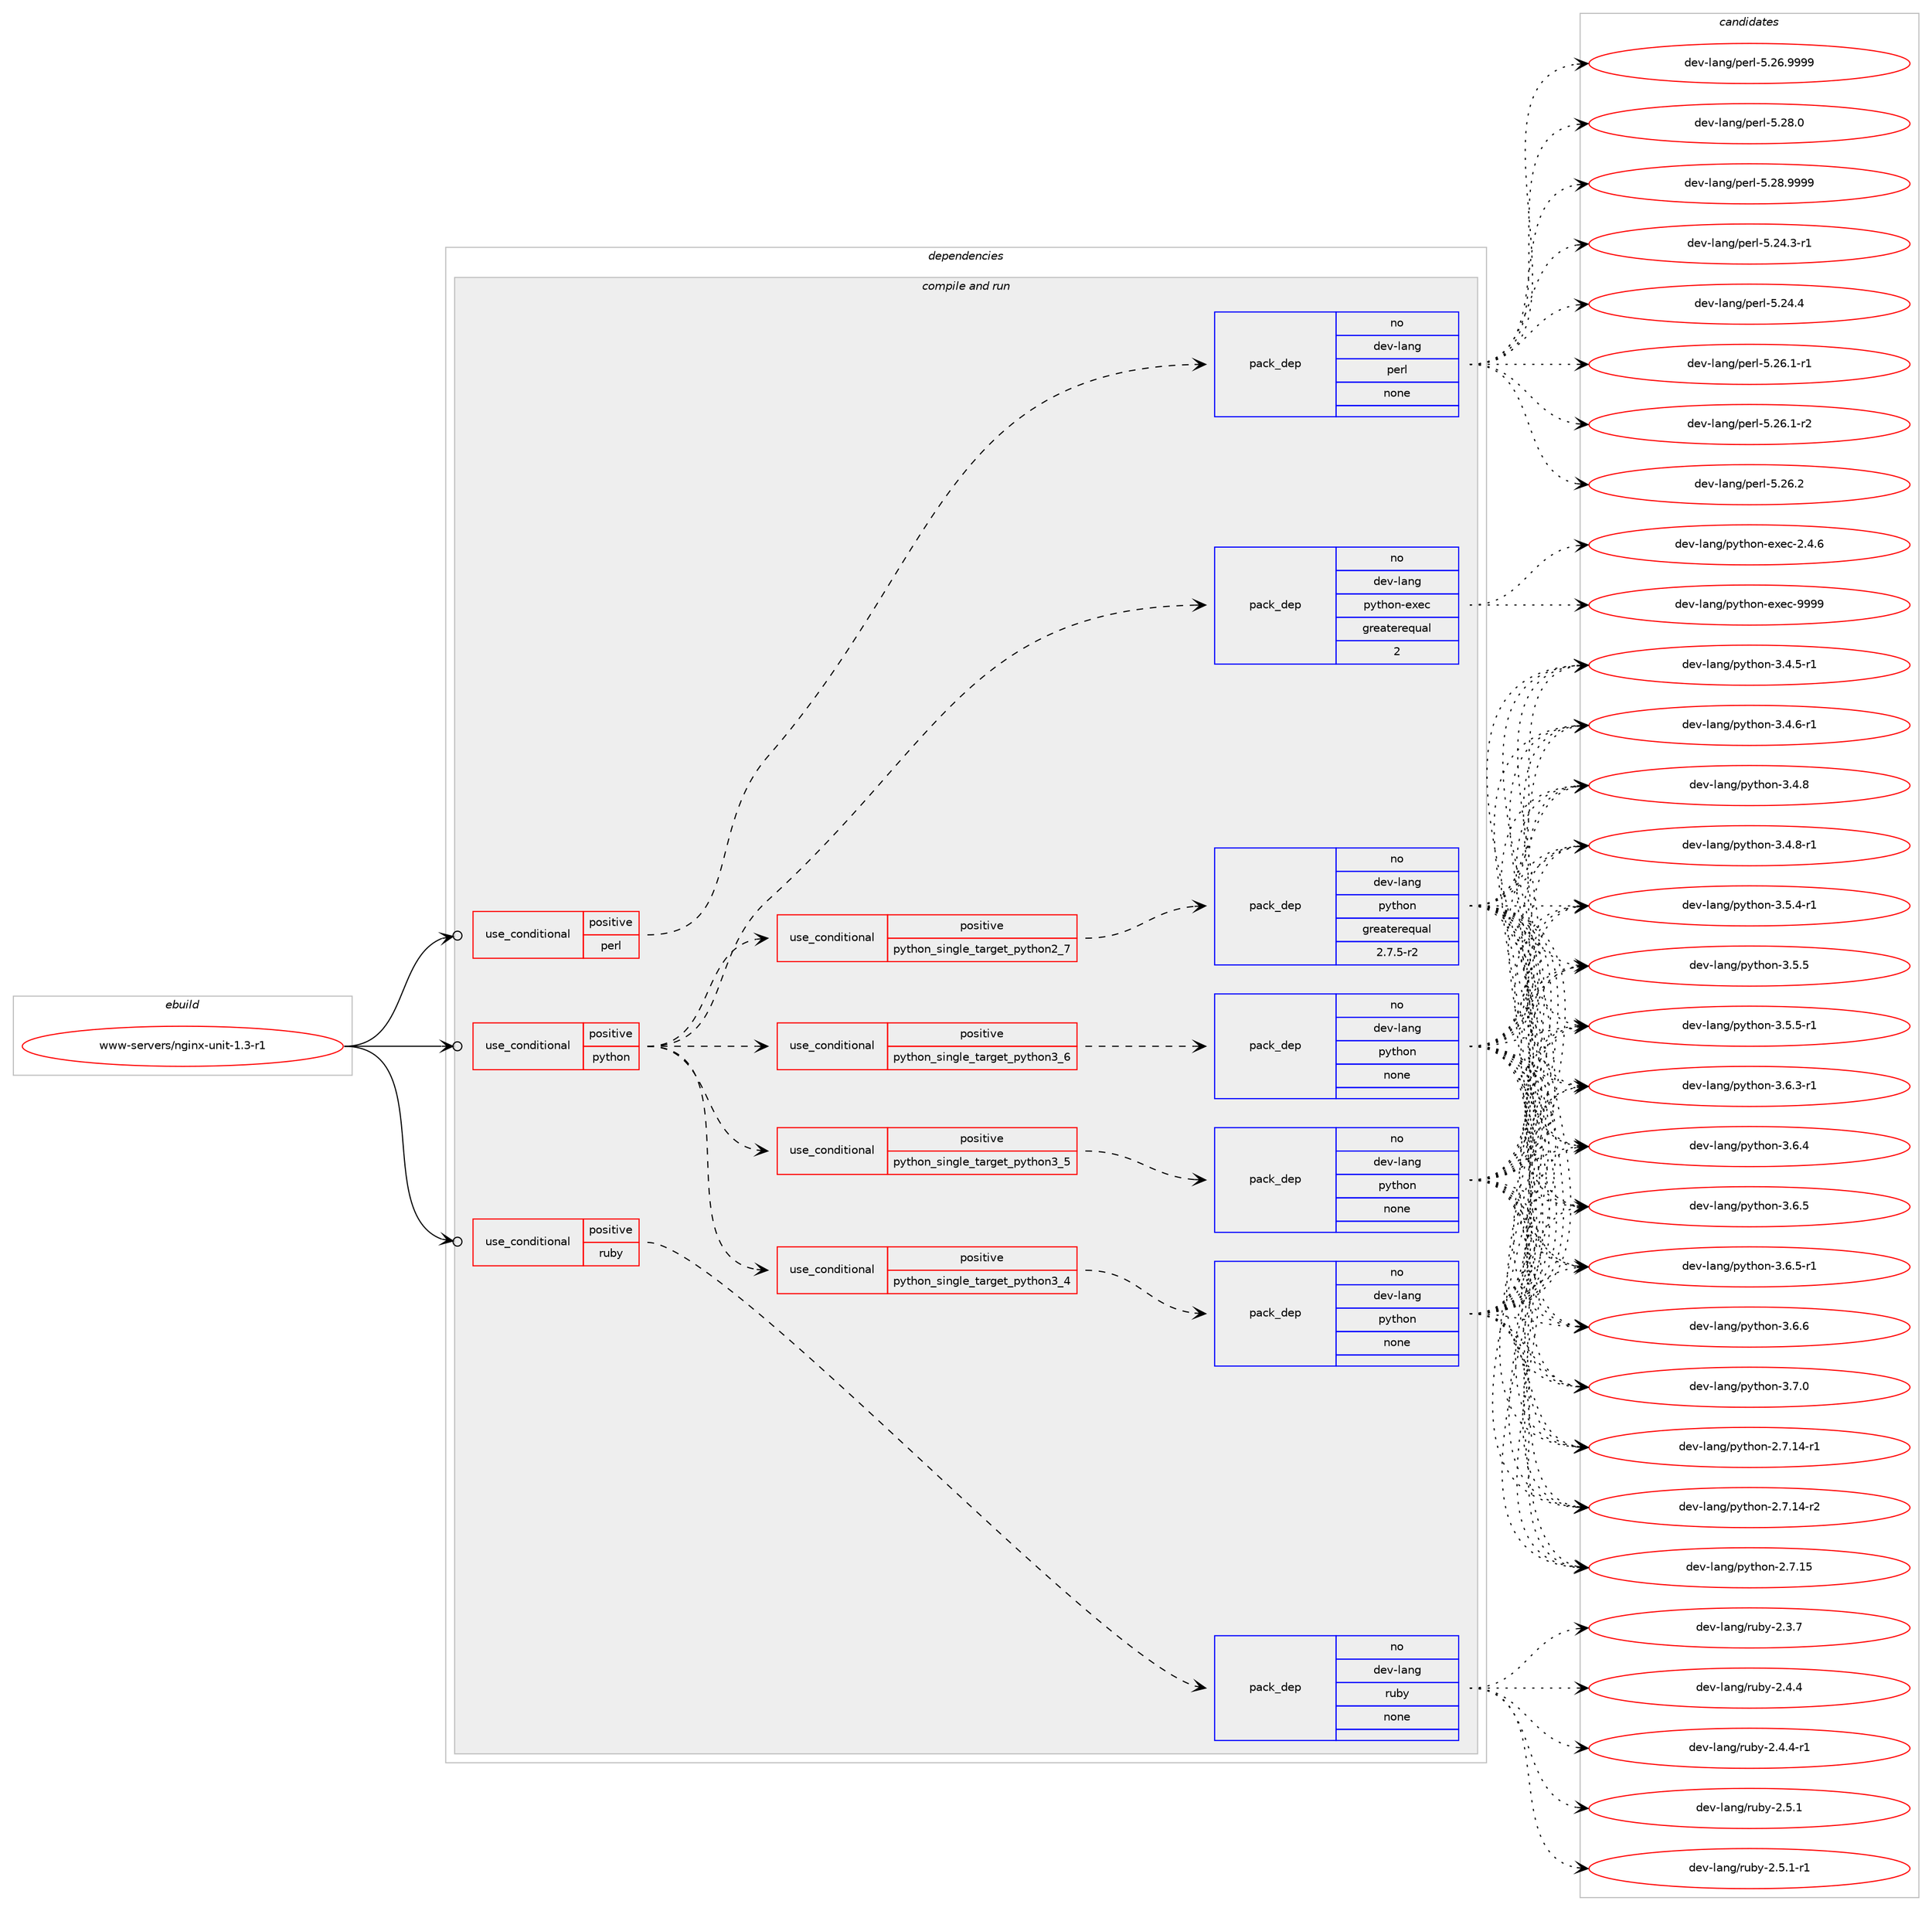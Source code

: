 digraph prolog {

# *************
# Graph options
# *************

newrank=true;
concentrate=true;
compound=true;
graph [rankdir=LR,fontname=Helvetica,fontsize=10,ranksep=1.5];#, ranksep=2.5, nodesep=0.2];
edge  [arrowhead=vee];
node  [fontname=Helvetica,fontsize=10];

# **********
# The ebuild
# **********

subgraph cluster_leftcol {
color=gray;
rank=same;
label=<<i>ebuild</i>>;
id [label="www-servers/nginx-unit-1.3-r1", color=red, width=4, href="../www-servers/nginx-unit-1.3-r1.svg"];
}

# ****************
# The dependencies
# ****************

subgraph cluster_midcol {
color=gray;
label=<<i>dependencies</i>>;
subgraph cluster_compile {
fillcolor="#eeeeee";
style=filled;
label=<<i>compile</i>>;
}
subgraph cluster_compileandrun {
fillcolor="#eeeeee";
style=filled;
label=<<i>compile and run</i>>;
subgraph cond2523 {
dependency11587 [label=<<TABLE BORDER="0" CELLBORDER="1" CELLSPACING="0" CELLPADDING="4"><TR><TD ROWSPAN="3" CELLPADDING="10">use_conditional</TD></TR><TR><TD>positive</TD></TR><TR><TD>perl</TD></TR></TABLE>>, shape=none, color=red];
subgraph pack8821 {
dependency11588 [label=<<TABLE BORDER="0" CELLBORDER="1" CELLSPACING="0" CELLPADDING="4" WIDTH="220"><TR><TD ROWSPAN="6" CELLPADDING="30">pack_dep</TD></TR><TR><TD WIDTH="110">no</TD></TR><TR><TD>dev-lang</TD></TR><TR><TD>perl</TD></TR><TR><TD>none</TD></TR><TR><TD></TD></TR></TABLE>>, shape=none, color=blue];
}
dependency11587:e -> dependency11588:w [weight=20,style="dashed",arrowhead="vee"];
}
id:e -> dependency11587:w [weight=20,style="solid",arrowhead="odotvee"];
subgraph cond2524 {
dependency11589 [label=<<TABLE BORDER="0" CELLBORDER="1" CELLSPACING="0" CELLPADDING="4"><TR><TD ROWSPAN="3" CELLPADDING="10">use_conditional</TD></TR><TR><TD>positive</TD></TR><TR><TD>python</TD></TR></TABLE>>, shape=none, color=red];
subgraph cond2525 {
dependency11590 [label=<<TABLE BORDER="0" CELLBORDER="1" CELLSPACING="0" CELLPADDING="4"><TR><TD ROWSPAN="3" CELLPADDING="10">use_conditional</TD></TR><TR><TD>positive</TD></TR><TR><TD>python_single_target_python2_7</TD></TR></TABLE>>, shape=none, color=red];
subgraph pack8822 {
dependency11591 [label=<<TABLE BORDER="0" CELLBORDER="1" CELLSPACING="0" CELLPADDING="4" WIDTH="220"><TR><TD ROWSPAN="6" CELLPADDING="30">pack_dep</TD></TR><TR><TD WIDTH="110">no</TD></TR><TR><TD>dev-lang</TD></TR><TR><TD>python</TD></TR><TR><TD>greaterequal</TD></TR><TR><TD>2.7.5-r2</TD></TR></TABLE>>, shape=none, color=blue];
}
dependency11590:e -> dependency11591:w [weight=20,style="dashed",arrowhead="vee"];
}
dependency11589:e -> dependency11590:w [weight=20,style="dashed",arrowhead="vee"];
subgraph cond2526 {
dependency11592 [label=<<TABLE BORDER="0" CELLBORDER="1" CELLSPACING="0" CELLPADDING="4"><TR><TD ROWSPAN="3" CELLPADDING="10">use_conditional</TD></TR><TR><TD>positive</TD></TR><TR><TD>python_single_target_python3_4</TD></TR></TABLE>>, shape=none, color=red];
subgraph pack8823 {
dependency11593 [label=<<TABLE BORDER="0" CELLBORDER="1" CELLSPACING="0" CELLPADDING="4" WIDTH="220"><TR><TD ROWSPAN="6" CELLPADDING="30">pack_dep</TD></TR><TR><TD WIDTH="110">no</TD></TR><TR><TD>dev-lang</TD></TR><TR><TD>python</TD></TR><TR><TD>none</TD></TR><TR><TD></TD></TR></TABLE>>, shape=none, color=blue];
}
dependency11592:e -> dependency11593:w [weight=20,style="dashed",arrowhead="vee"];
}
dependency11589:e -> dependency11592:w [weight=20,style="dashed",arrowhead="vee"];
subgraph cond2527 {
dependency11594 [label=<<TABLE BORDER="0" CELLBORDER="1" CELLSPACING="0" CELLPADDING="4"><TR><TD ROWSPAN="3" CELLPADDING="10">use_conditional</TD></TR><TR><TD>positive</TD></TR><TR><TD>python_single_target_python3_5</TD></TR></TABLE>>, shape=none, color=red];
subgraph pack8824 {
dependency11595 [label=<<TABLE BORDER="0" CELLBORDER="1" CELLSPACING="0" CELLPADDING="4" WIDTH="220"><TR><TD ROWSPAN="6" CELLPADDING="30">pack_dep</TD></TR><TR><TD WIDTH="110">no</TD></TR><TR><TD>dev-lang</TD></TR><TR><TD>python</TD></TR><TR><TD>none</TD></TR><TR><TD></TD></TR></TABLE>>, shape=none, color=blue];
}
dependency11594:e -> dependency11595:w [weight=20,style="dashed",arrowhead="vee"];
}
dependency11589:e -> dependency11594:w [weight=20,style="dashed",arrowhead="vee"];
subgraph cond2528 {
dependency11596 [label=<<TABLE BORDER="0" CELLBORDER="1" CELLSPACING="0" CELLPADDING="4"><TR><TD ROWSPAN="3" CELLPADDING="10">use_conditional</TD></TR><TR><TD>positive</TD></TR><TR><TD>python_single_target_python3_6</TD></TR></TABLE>>, shape=none, color=red];
subgraph pack8825 {
dependency11597 [label=<<TABLE BORDER="0" CELLBORDER="1" CELLSPACING="0" CELLPADDING="4" WIDTH="220"><TR><TD ROWSPAN="6" CELLPADDING="30">pack_dep</TD></TR><TR><TD WIDTH="110">no</TD></TR><TR><TD>dev-lang</TD></TR><TR><TD>python</TD></TR><TR><TD>none</TD></TR><TR><TD></TD></TR></TABLE>>, shape=none, color=blue];
}
dependency11596:e -> dependency11597:w [weight=20,style="dashed",arrowhead="vee"];
}
dependency11589:e -> dependency11596:w [weight=20,style="dashed",arrowhead="vee"];
subgraph pack8826 {
dependency11598 [label=<<TABLE BORDER="0" CELLBORDER="1" CELLSPACING="0" CELLPADDING="4" WIDTH="220"><TR><TD ROWSPAN="6" CELLPADDING="30">pack_dep</TD></TR><TR><TD WIDTH="110">no</TD></TR><TR><TD>dev-lang</TD></TR><TR><TD>python-exec</TD></TR><TR><TD>greaterequal</TD></TR><TR><TD>2</TD></TR></TABLE>>, shape=none, color=blue];
}
dependency11589:e -> dependency11598:w [weight=20,style="dashed",arrowhead="vee"];
}
id:e -> dependency11589:w [weight=20,style="solid",arrowhead="odotvee"];
subgraph cond2529 {
dependency11599 [label=<<TABLE BORDER="0" CELLBORDER="1" CELLSPACING="0" CELLPADDING="4"><TR><TD ROWSPAN="3" CELLPADDING="10">use_conditional</TD></TR><TR><TD>positive</TD></TR><TR><TD>ruby</TD></TR></TABLE>>, shape=none, color=red];
subgraph pack8827 {
dependency11600 [label=<<TABLE BORDER="0" CELLBORDER="1" CELLSPACING="0" CELLPADDING="4" WIDTH="220"><TR><TD ROWSPAN="6" CELLPADDING="30">pack_dep</TD></TR><TR><TD WIDTH="110">no</TD></TR><TR><TD>dev-lang</TD></TR><TR><TD>ruby</TD></TR><TR><TD>none</TD></TR><TR><TD></TD></TR></TABLE>>, shape=none, color=blue];
}
dependency11599:e -> dependency11600:w [weight=20,style="dashed",arrowhead="vee"];
}
id:e -> dependency11599:w [weight=20,style="solid",arrowhead="odotvee"];
}
subgraph cluster_run {
fillcolor="#eeeeee";
style=filled;
label=<<i>run</i>>;
}
}

# **************
# The candidates
# **************

subgraph cluster_choices {
rank=same;
color=gray;
label=<<i>candidates</i>>;

subgraph choice8821 {
color=black;
nodesep=1;
choice100101118451089711010347112101114108455346505246514511449 [label="dev-lang/perl-5.24.3-r1", color=red, width=4,href="../dev-lang/perl-5.24.3-r1.svg"];
choice10010111845108971101034711210111410845534650524652 [label="dev-lang/perl-5.24.4", color=red, width=4,href="../dev-lang/perl-5.24.4.svg"];
choice100101118451089711010347112101114108455346505446494511449 [label="dev-lang/perl-5.26.1-r1", color=red, width=4,href="../dev-lang/perl-5.26.1-r1.svg"];
choice100101118451089711010347112101114108455346505446494511450 [label="dev-lang/perl-5.26.1-r2", color=red, width=4,href="../dev-lang/perl-5.26.1-r2.svg"];
choice10010111845108971101034711210111410845534650544650 [label="dev-lang/perl-5.26.2", color=red, width=4,href="../dev-lang/perl-5.26.2.svg"];
choice10010111845108971101034711210111410845534650544657575757 [label="dev-lang/perl-5.26.9999", color=red, width=4,href="../dev-lang/perl-5.26.9999.svg"];
choice10010111845108971101034711210111410845534650564648 [label="dev-lang/perl-5.28.0", color=red, width=4,href="../dev-lang/perl-5.28.0.svg"];
choice10010111845108971101034711210111410845534650564657575757 [label="dev-lang/perl-5.28.9999", color=red, width=4,href="../dev-lang/perl-5.28.9999.svg"];
dependency11588:e -> choice100101118451089711010347112101114108455346505246514511449:w [style=dotted,weight="100"];
dependency11588:e -> choice10010111845108971101034711210111410845534650524652:w [style=dotted,weight="100"];
dependency11588:e -> choice100101118451089711010347112101114108455346505446494511449:w [style=dotted,weight="100"];
dependency11588:e -> choice100101118451089711010347112101114108455346505446494511450:w [style=dotted,weight="100"];
dependency11588:e -> choice10010111845108971101034711210111410845534650544650:w [style=dotted,weight="100"];
dependency11588:e -> choice10010111845108971101034711210111410845534650544657575757:w [style=dotted,weight="100"];
dependency11588:e -> choice10010111845108971101034711210111410845534650564648:w [style=dotted,weight="100"];
dependency11588:e -> choice10010111845108971101034711210111410845534650564657575757:w [style=dotted,weight="100"];
}
subgraph choice8822 {
color=black;
nodesep=1;
choice100101118451089711010347112121116104111110455046554649524511449 [label="dev-lang/python-2.7.14-r1", color=red, width=4,href="../dev-lang/python-2.7.14-r1.svg"];
choice100101118451089711010347112121116104111110455046554649524511450 [label="dev-lang/python-2.7.14-r2", color=red, width=4,href="../dev-lang/python-2.7.14-r2.svg"];
choice10010111845108971101034711212111610411111045504655464953 [label="dev-lang/python-2.7.15", color=red, width=4,href="../dev-lang/python-2.7.15.svg"];
choice1001011184510897110103471121211161041111104551465246534511449 [label="dev-lang/python-3.4.5-r1", color=red, width=4,href="../dev-lang/python-3.4.5-r1.svg"];
choice1001011184510897110103471121211161041111104551465246544511449 [label="dev-lang/python-3.4.6-r1", color=red, width=4,href="../dev-lang/python-3.4.6-r1.svg"];
choice100101118451089711010347112121116104111110455146524656 [label="dev-lang/python-3.4.8", color=red, width=4,href="../dev-lang/python-3.4.8.svg"];
choice1001011184510897110103471121211161041111104551465246564511449 [label="dev-lang/python-3.4.8-r1", color=red, width=4,href="../dev-lang/python-3.4.8-r1.svg"];
choice1001011184510897110103471121211161041111104551465346524511449 [label="dev-lang/python-3.5.4-r1", color=red, width=4,href="../dev-lang/python-3.5.4-r1.svg"];
choice100101118451089711010347112121116104111110455146534653 [label="dev-lang/python-3.5.5", color=red, width=4,href="../dev-lang/python-3.5.5.svg"];
choice1001011184510897110103471121211161041111104551465346534511449 [label="dev-lang/python-3.5.5-r1", color=red, width=4,href="../dev-lang/python-3.5.5-r1.svg"];
choice1001011184510897110103471121211161041111104551465446514511449 [label="dev-lang/python-3.6.3-r1", color=red, width=4,href="../dev-lang/python-3.6.3-r1.svg"];
choice100101118451089711010347112121116104111110455146544652 [label="dev-lang/python-3.6.4", color=red, width=4,href="../dev-lang/python-3.6.4.svg"];
choice100101118451089711010347112121116104111110455146544653 [label="dev-lang/python-3.6.5", color=red, width=4,href="../dev-lang/python-3.6.5.svg"];
choice1001011184510897110103471121211161041111104551465446534511449 [label="dev-lang/python-3.6.5-r1", color=red, width=4,href="../dev-lang/python-3.6.5-r1.svg"];
choice100101118451089711010347112121116104111110455146544654 [label="dev-lang/python-3.6.6", color=red, width=4,href="../dev-lang/python-3.6.6.svg"];
choice100101118451089711010347112121116104111110455146554648 [label="dev-lang/python-3.7.0", color=red, width=4,href="../dev-lang/python-3.7.0.svg"];
dependency11591:e -> choice100101118451089711010347112121116104111110455046554649524511449:w [style=dotted,weight="100"];
dependency11591:e -> choice100101118451089711010347112121116104111110455046554649524511450:w [style=dotted,weight="100"];
dependency11591:e -> choice10010111845108971101034711212111610411111045504655464953:w [style=dotted,weight="100"];
dependency11591:e -> choice1001011184510897110103471121211161041111104551465246534511449:w [style=dotted,weight="100"];
dependency11591:e -> choice1001011184510897110103471121211161041111104551465246544511449:w [style=dotted,weight="100"];
dependency11591:e -> choice100101118451089711010347112121116104111110455146524656:w [style=dotted,weight="100"];
dependency11591:e -> choice1001011184510897110103471121211161041111104551465246564511449:w [style=dotted,weight="100"];
dependency11591:e -> choice1001011184510897110103471121211161041111104551465346524511449:w [style=dotted,weight="100"];
dependency11591:e -> choice100101118451089711010347112121116104111110455146534653:w [style=dotted,weight="100"];
dependency11591:e -> choice1001011184510897110103471121211161041111104551465346534511449:w [style=dotted,weight="100"];
dependency11591:e -> choice1001011184510897110103471121211161041111104551465446514511449:w [style=dotted,weight="100"];
dependency11591:e -> choice100101118451089711010347112121116104111110455146544652:w [style=dotted,weight="100"];
dependency11591:e -> choice100101118451089711010347112121116104111110455146544653:w [style=dotted,weight="100"];
dependency11591:e -> choice1001011184510897110103471121211161041111104551465446534511449:w [style=dotted,weight="100"];
dependency11591:e -> choice100101118451089711010347112121116104111110455146544654:w [style=dotted,weight="100"];
dependency11591:e -> choice100101118451089711010347112121116104111110455146554648:w [style=dotted,weight="100"];
}
subgraph choice8823 {
color=black;
nodesep=1;
choice100101118451089711010347112121116104111110455046554649524511449 [label="dev-lang/python-2.7.14-r1", color=red, width=4,href="../dev-lang/python-2.7.14-r1.svg"];
choice100101118451089711010347112121116104111110455046554649524511450 [label="dev-lang/python-2.7.14-r2", color=red, width=4,href="../dev-lang/python-2.7.14-r2.svg"];
choice10010111845108971101034711212111610411111045504655464953 [label="dev-lang/python-2.7.15", color=red, width=4,href="../dev-lang/python-2.7.15.svg"];
choice1001011184510897110103471121211161041111104551465246534511449 [label="dev-lang/python-3.4.5-r1", color=red, width=4,href="../dev-lang/python-3.4.5-r1.svg"];
choice1001011184510897110103471121211161041111104551465246544511449 [label="dev-lang/python-3.4.6-r1", color=red, width=4,href="../dev-lang/python-3.4.6-r1.svg"];
choice100101118451089711010347112121116104111110455146524656 [label="dev-lang/python-3.4.8", color=red, width=4,href="../dev-lang/python-3.4.8.svg"];
choice1001011184510897110103471121211161041111104551465246564511449 [label="dev-lang/python-3.4.8-r1", color=red, width=4,href="../dev-lang/python-3.4.8-r1.svg"];
choice1001011184510897110103471121211161041111104551465346524511449 [label="dev-lang/python-3.5.4-r1", color=red, width=4,href="../dev-lang/python-3.5.4-r1.svg"];
choice100101118451089711010347112121116104111110455146534653 [label="dev-lang/python-3.5.5", color=red, width=4,href="../dev-lang/python-3.5.5.svg"];
choice1001011184510897110103471121211161041111104551465346534511449 [label="dev-lang/python-3.5.5-r1", color=red, width=4,href="../dev-lang/python-3.5.5-r1.svg"];
choice1001011184510897110103471121211161041111104551465446514511449 [label="dev-lang/python-3.6.3-r1", color=red, width=4,href="../dev-lang/python-3.6.3-r1.svg"];
choice100101118451089711010347112121116104111110455146544652 [label="dev-lang/python-3.6.4", color=red, width=4,href="../dev-lang/python-3.6.4.svg"];
choice100101118451089711010347112121116104111110455146544653 [label="dev-lang/python-3.6.5", color=red, width=4,href="../dev-lang/python-3.6.5.svg"];
choice1001011184510897110103471121211161041111104551465446534511449 [label="dev-lang/python-3.6.5-r1", color=red, width=4,href="../dev-lang/python-3.6.5-r1.svg"];
choice100101118451089711010347112121116104111110455146544654 [label="dev-lang/python-3.6.6", color=red, width=4,href="../dev-lang/python-3.6.6.svg"];
choice100101118451089711010347112121116104111110455146554648 [label="dev-lang/python-3.7.0", color=red, width=4,href="../dev-lang/python-3.7.0.svg"];
dependency11593:e -> choice100101118451089711010347112121116104111110455046554649524511449:w [style=dotted,weight="100"];
dependency11593:e -> choice100101118451089711010347112121116104111110455046554649524511450:w [style=dotted,weight="100"];
dependency11593:e -> choice10010111845108971101034711212111610411111045504655464953:w [style=dotted,weight="100"];
dependency11593:e -> choice1001011184510897110103471121211161041111104551465246534511449:w [style=dotted,weight="100"];
dependency11593:e -> choice1001011184510897110103471121211161041111104551465246544511449:w [style=dotted,weight="100"];
dependency11593:e -> choice100101118451089711010347112121116104111110455146524656:w [style=dotted,weight="100"];
dependency11593:e -> choice1001011184510897110103471121211161041111104551465246564511449:w [style=dotted,weight="100"];
dependency11593:e -> choice1001011184510897110103471121211161041111104551465346524511449:w [style=dotted,weight="100"];
dependency11593:e -> choice100101118451089711010347112121116104111110455146534653:w [style=dotted,weight="100"];
dependency11593:e -> choice1001011184510897110103471121211161041111104551465346534511449:w [style=dotted,weight="100"];
dependency11593:e -> choice1001011184510897110103471121211161041111104551465446514511449:w [style=dotted,weight="100"];
dependency11593:e -> choice100101118451089711010347112121116104111110455146544652:w [style=dotted,weight="100"];
dependency11593:e -> choice100101118451089711010347112121116104111110455146544653:w [style=dotted,weight="100"];
dependency11593:e -> choice1001011184510897110103471121211161041111104551465446534511449:w [style=dotted,weight="100"];
dependency11593:e -> choice100101118451089711010347112121116104111110455146544654:w [style=dotted,weight="100"];
dependency11593:e -> choice100101118451089711010347112121116104111110455146554648:w [style=dotted,weight="100"];
}
subgraph choice8824 {
color=black;
nodesep=1;
choice100101118451089711010347112121116104111110455046554649524511449 [label="dev-lang/python-2.7.14-r1", color=red, width=4,href="../dev-lang/python-2.7.14-r1.svg"];
choice100101118451089711010347112121116104111110455046554649524511450 [label="dev-lang/python-2.7.14-r2", color=red, width=4,href="../dev-lang/python-2.7.14-r2.svg"];
choice10010111845108971101034711212111610411111045504655464953 [label="dev-lang/python-2.7.15", color=red, width=4,href="../dev-lang/python-2.7.15.svg"];
choice1001011184510897110103471121211161041111104551465246534511449 [label="dev-lang/python-3.4.5-r1", color=red, width=4,href="../dev-lang/python-3.4.5-r1.svg"];
choice1001011184510897110103471121211161041111104551465246544511449 [label="dev-lang/python-3.4.6-r1", color=red, width=4,href="../dev-lang/python-3.4.6-r1.svg"];
choice100101118451089711010347112121116104111110455146524656 [label="dev-lang/python-3.4.8", color=red, width=4,href="../dev-lang/python-3.4.8.svg"];
choice1001011184510897110103471121211161041111104551465246564511449 [label="dev-lang/python-3.4.8-r1", color=red, width=4,href="../dev-lang/python-3.4.8-r1.svg"];
choice1001011184510897110103471121211161041111104551465346524511449 [label="dev-lang/python-3.5.4-r1", color=red, width=4,href="../dev-lang/python-3.5.4-r1.svg"];
choice100101118451089711010347112121116104111110455146534653 [label="dev-lang/python-3.5.5", color=red, width=4,href="../dev-lang/python-3.5.5.svg"];
choice1001011184510897110103471121211161041111104551465346534511449 [label="dev-lang/python-3.5.5-r1", color=red, width=4,href="../dev-lang/python-3.5.5-r1.svg"];
choice1001011184510897110103471121211161041111104551465446514511449 [label="dev-lang/python-3.6.3-r1", color=red, width=4,href="../dev-lang/python-3.6.3-r1.svg"];
choice100101118451089711010347112121116104111110455146544652 [label="dev-lang/python-3.6.4", color=red, width=4,href="../dev-lang/python-3.6.4.svg"];
choice100101118451089711010347112121116104111110455146544653 [label="dev-lang/python-3.6.5", color=red, width=4,href="../dev-lang/python-3.6.5.svg"];
choice1001011184510897110103471121211161041111104551465446534511449 [label="dev-lang/python-3.6.5-r1", color=red, width=4,href="../dev-lang/python-3.6.5-r1.svg"];
choice100101118451089711010347112121116104111110455146544654 [label="dev-lang/python-3.6.6", color=red, width=4,href="../dev-lang/python-3.6.6.svg"];
choice100101118451089711010347112121116104111110455146554648 [label="dev-lang/python-3.7.0", color=red, width=4,href="../dev-lang/python-3.7.0.svg"];
dependency11595:e -> choice100101118451089711010347112121116104111110455046554649524511449:w [style=dotted,weight="100"];
dependency11595:e -> choice100101118451089711010347112121116104111110455046554649524511450:w [style=dotted,weight="100"];
dependency11595:e -> choice10010111845108971101034711212111610411111045504655464953:w [style=dotted,weight="100"];
dependency11595:e -> choice1001011184510897110103471121211161041111104551465246534511449:w [style=dotted,weight="100"];
dependency11595:e -> choice1001011184510897110103471121211161041111104551465246544511449:w [style=dotted,weight="100"];
dependency11595:e -> choice100101118451089711010347112121116104111110455146524656:w [style=dotted,weight="100"];
dependency11595:e -> choice1001011184510897110103471121211161041111104551465246564511449:w [style=dotted,weight="100"];
dependency11595:e -> choice1001011184510897110103471121211161041111104551465346524511449:w [style=dotted,weight="100"];
dependency11595:e -> choice100101118451089711010347112121116104111110455146534653:w [style=dotted,weight="100"];
dependency11595:e -> choice1001011184510897110103471121211161041111104551465346534511449:w [style=dotted,weight="100"];
dependency11595:e -> choice1001011184510897110103471121211161041111104551465446514511449:w [style=dotted,weight="100"];
dependency11595:e -> choice100101118451089711010347112121116104111110455146544652:w [style=dotted,weight="100"];
dependency11595:e -> choice100101118451089711010347112121116104111110455146544653:w [style=dotted,weight="100"];
dependency11595:e -> choice1001011184510897110103471121211161041111104551465446534511449:w [style=dotted,weight="100"];
dependency11595:e -> choice100101118451089711010347112121116104111110455146544654:w [style=dotted,weight="100"];
dependency11595:e -> choice100101118451089711010347112121116104111110455146554648:w [style=dotted,weight="100"];
}
subgraph choice8825 {
color=black;
nodesep=1;
choice100101118451089711010347112121116104111110455046554649524511449 [label="dev-lang/python-2.7.14-r1", color=red, width=4,href="../dev-lang/python-2.7.14-r1.svg"];
choice100101118451089711010347112121116104111110455046554649524511450 [label="dev-lang/python-2.7.14-r2", color=red, width=4,href="../dev-lang/python-2.7.14-r2.svg"];
choice10010111845108971101034711212111610411111045504655464953 [label="dev-lang/python-2.7.15", color=red, width=4,href="../dev-lang/python-2.7.15.svg"];
choice1001011184510897110103471121211161041111104551465246534511449 [label="dev-lang/python-3.4.5-r1", color=red, width=4,href="../dev-lang/python-3.4.5-r1.svg"];
choice1001011184510897110103471121211161041111104551465246544511449 [label="dev-lang/python-3.4.6-r1", color=red, width=4,href="../dev-lang/python-3.4.6-r1.svg"];
choice100101118451089711010347112121116104111110455146524656 [label="dev-lang/python-3.4.8", color=red, width=4,href="../dev-lang/python-3.4.8.svg"];
choice1001011184510897110103471121211161041111104551465246564511449 [label="dev-lang/python-3.4.8-r1", color=red, width=4,href="../dev-lang/python-3.4.8-r1.svg"];
choice1001011184510897110103471121211161041111104551465346524511449 [label="dev-lang/python-3.5.4-r1", color=red, width=4,href="../dev-lang/python-3.5.4-r1.svg"];
choice100101118451089711010347112121116104111110455146534653 [label="dev-lang/python-3.5.5", color=red, width=4,href="../dev-lang/python-3.5.5.svg"];
choice1001011184510897110103471121211161041111104551465346534511449 [label="dev-lang/python-3.5.5-r1", color=red, width=4,href="../dev-lang/python-3.5.5-r1.svg"];
choice1001011184510897110103471121211161041111104551465446514511449 [label="dev-lang/python-3.6.3-r1", color=red, width=4,href="../dev-lang/python-3.6.3-r1.svg"];
choice100101118451089711010347112121116104111110455146544652 [label="dev-lang/python-3.6.4", color=red, width=4,href="../dev-lang/python-3.6.4.svg"];
choice100101118451089711010347112121116104111110455146544653 [label="dev-lang/python-3.6.5", color=red, width=4,href="../dev-lang/python-3.6.5.svg"];
choice1001011184510897110103471121211161041111104551465446534511449 [label="dev-lang/python-3.6.5-r1", color=red, width=4,href="../dev-lang/python-3.6.5-r1.svg"];
choice100101118451089711010347112121116104111110455146544654 [label="dev-lang/python-3.6.6", color=red, width=4,href="../dev-lang/python-3.6.6.svg"];
choice100101118451089711010347112121116104111110455146554648 [label="dev-lang/python-3.7.0", color=red, width=4,href="../dev-lang/python-3.7.0.svg"];
dependency11597:e -> choice100101118451089711010347112121116104111110455046554649524511449:w [style=dotted,weight="100"];
dependency11597:e -> choice100101118451089711010347112121116104111110455046554649524511450:w [style=dotted,weight="100"];
dependency11597:e -> choice10010111845108971101034711212111610411111045504655464953:w [style=dotted,weight="100"];
dependency11597:e -> choice1001011184510897110103471121211161041111104551465246534511449:w [style=dotted,weight="100"];
dependency11597:e -> choice1001011184510897110103471121211161041111104551465246544511449:w [style=dotted,weight="100"];
dependency11597:e -> choice100101118451089711010347112121116104111110455146524656:w [style=dotted,weight="100"];
dependency11597:e -> choice1001011184510897110103471121211161041111104551465246564511449:w [style=dotted,weight="100"];
dependency11597:e -> choice1001011184510897110103471121211161041111104551465346524511449:w [style=dotted,weight="100"];
dependency11597:e -> choice100101118451089711010347112121116104111110455146534653:w [style=dotted,weight="100"];
dependency11597:e -> choice1001011184510897110103471121211161041111104551465346534511449:w [style=dotted,weight="100"];
dependency11597:e -> choice1001011184510897110103471121211161041111104551465446514511449:w [style=dotted,weight="100"];
dependency11597:e -> choice100101118451089711010347112121116104111110455146544652:w [style=dotted,weight="100"];
dependency11597:e -> choice100101118451089711010347112121116104111110455146544653:w [style=dotted,weight="100"];
dependency11597:e -> choice1001011184510897110103471121211161041111104551465446534511449:w [style=dotted,weight="100"];
dependency11597:e -> choice100101118451089711010347112121116104111110455146544654:w [style=dotted,weight="100"];
dependency11597:e -> choice100101118451089711010347112121116104111110455146554648:w [style=dotted,weight="100"];
}
subgraph choice8826 {
color=black;
nodesep=1;
choice1001011184510897110103471121211161041111104510112010199455046524654 [label="dev-lang/python-exec-2.4.6", color=red, width=4,href="../dev-lang/python-exec-2.4.6.svg"];
choice10010111845108971101034711212111610411111045101120101994557575757 [label="dev-lang/python-exec-9999", color=red, width=4,href="../dev-lang/python-exec-9999.svg"];
dependency11598:e -> choice1001011184510897110103471121211161041111104510112010199455046524654:w [style=dotted,weight="100"];
dependency11598:e -> choice10010111845108971101034711212111610411111045101120101994557575757:w [style=dotted,weight="100"];
}
subgraph choice8827 {
color=black;
nodesep=1;
choice10010111845108971101034711411798121455046514655 [label="dev-lang/ruby-2.3.7", color=red, width=4,href="../dev-lang/ruby-2.3.7.svg"];
choice10010111845108971101034711411798121455046524652 [label="dev-lang/ruby-2.4.4", color=red, width=4,href="../dev-lang/ruby-2.4.4.svg"];
choice100101118451089711010347114117981214550465246524511449 [label="dev-lang/ruby-2.4.4-r1", color=red, width=4,href="../dev-lang/ruby-2.4.4-r1.svg"];
choice10010111845108971101034711411798121455046534649 [label="dev-lang/ruby-2.5.1", color=red, width=4,href="../dev-lang/ruby-2.5.1.svg"];
choice100101118451089711010347114117981214550465346494511449 [label="dev-lang/ruby-2.5.1-r1", color=red, width=4,href="../dev-lang/ruby-2.5.1-r1.svg"];
dependency11600:e -> choice10010111845108971101034711411798121455046514655:w [style=dotted,weight="100"];
dependency11600:e -> choice10010111845108971101034711411798121455046524652:w [style=dotted,weight="100"];
dependency11600:e -> choice100101118451089711010347114117981214550465246524511449:w [style=dotted,weight="100"];
dependency11600:e -> choice10010111845108971101034711411798121455046534649:w [style=dotted,weight="100"];
dependency11600:e -> choice100101118451089711010347114117981214550465346494511449:w [style=dotted,weight="100"];
}
}

}
